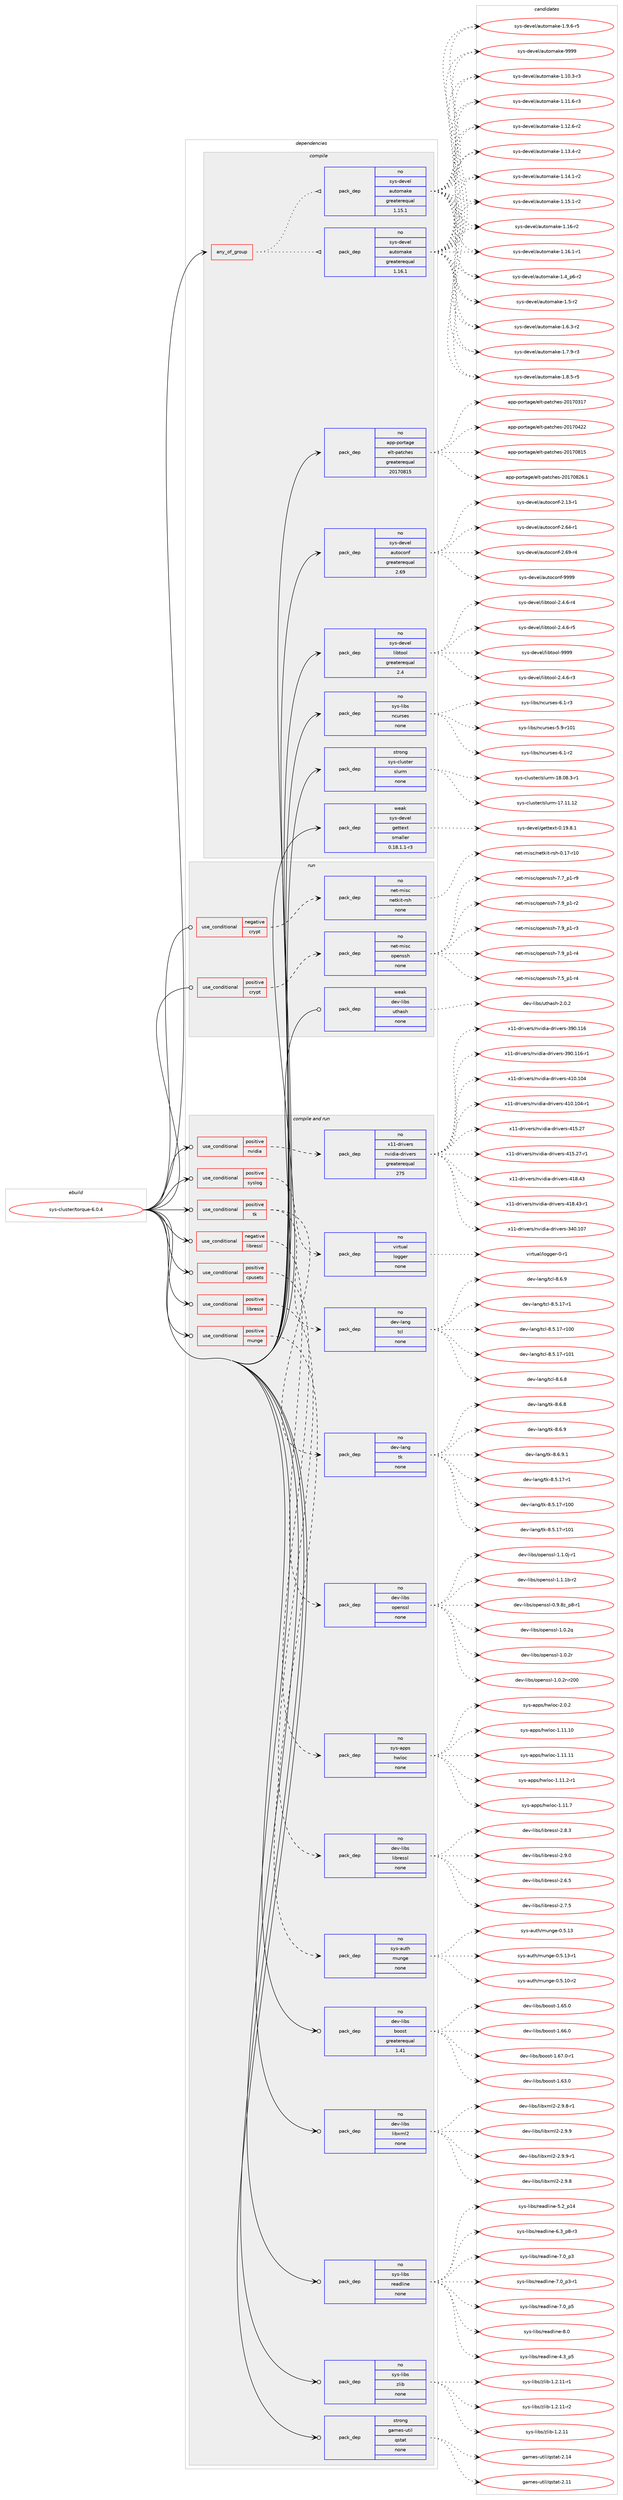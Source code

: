 digraph prolog {

# *************
# Graph options
# *************

newrank=true;
concentrate=true;
compound=true;
graph [rankdir=LR,fontname=Helvetica,fontsize=10,ranksep=1.5];#, ranksep=2.5, nodesep=0.2];
edge  [arrowhead=vee];
node  [fontname=Helvetica,fontsize=10];

# **********
# The ebuild
# **********

subgraph cluster_leftcol {
color=gray;
rank=same;
label=<<i>ebuild</i>>;
id [label="sys-cluster/torque-6.0.4", color=red, width=4, href="../sys-cluster/torque-6.0.4.svg"];
}

# ****************
# The dependencies
# ****************

subgraph cluster_midcol {
color=gray;
label=<<i>dependencies</i>>;
subgraph cluster_compile {
fillcolor="#eeeeee";
style=filled;
label=<<i>compile</i>>;
subgraph any27392 {
dependency1726141 [label=<<TABLE BORDER="0" CELLBORDER="1" CELLSPACING="0" CELLPADDING="4"><TR><TD CELLPADDING="10">any_of_group</TD></TR></TABLE>>, shape=none, color=red];subgraph pack1238607 {
dependency1726142 [label=<<TABLE BORDER="0" CELLBORDER="1" CELLSPACING="0" CELLPADDING="4" WIDTH="220"><TR><TD ROWSPAN="6" CELLPADDING="30">pack_dep</TD></TR><TR><TD WIDTH="110">no</TD></TR><TR><TD>sys-devel</TD></TR><TR><TD>automake</TD></TR><TR><TD>greaterequal</TD></TR><TR><TD>1.16.1</TD></TR></TABLE>>, shape=none, color=blue];
}
dependency1726141:e -> dependency1726142:w [weight=20,style="dotted",arrowhead="oinv"];
subgraph pack1238608 {
dependency1726143 [label=<<TABLE BORDER="0" CELLBORDER="1" CELLSPACING="0" CELLPADDING="4" WIDTH="220"><TR><TD ROWSPAN="6" CELLPADDING="30">pack_dep</TD></TR><TR><TD WIDTH="110">no</TD></TR><TR><TD>sys-devel</TD></TR><TR><TD>automake</TD></TR><TR><TD>greaterequal</TD></TR><TR><TD>1.15.1</TD></TR></TABLE>>, shape=none, color=blue];
}
dependency1726141:e -> dependency1726143:w [weight=20,style="dotted",arrowhead="oinv"];
}
id:e -> dependency1726141:w [weight=20,style="solid",arrowhead="vee"];
subgraph pack1238609 {
dependency1726144 [label=<<TABLE BORDER="0" CELLBORDER="1" CELLSPACING="0" CELLPADDING="4" WIDTH="220"><TR><TD ROWSPAN="6" CELLPADDING="30">pack_dep</TD></TR><TR><TD WIDTH="110">no</TD></TR><TR><TD>app-portage</TD></TR><TR><TD>elt-patches</TD></TR><TR><TD>greaterequal</TD></TR><TR><TD>20170815</TD></TR></TABLE>>, shape=none, color=blue];
}
id:e -> dependency1726144:w [weight=20,style="solid",arrowhead="vee"];
subgraph pack1238610 {
dependency1726145 [label=<<TABLE BORDER="0" CELLBORDER="1" CELLSPACING="0" CELLPADDING="4" WIDTH="220"><TR><TD ROWSPAN="6" CELLPADDING="30">pack_dep</TD></TR><TR><TD WIDTH="110">no</TD></TR><TR><TD>sys-devel</TD></TR><TR><TD>autoconf</TD></TR><TR><TD>greaterequal</TD></TR><TR><TD>2.69</TD></TR></TABLE>>, shape=none, color=blue];
}
id:e -> dependency1726145:w [weight=20,style="solid",arrowhead="vee"];
subgraph pack1238611 {
dependency1726146 [label=<<TABLE BORDER="0" CELLBORDER="1" CELLSPACING="0" CELLPADDING="4" WIDTH="220"><TR><TD ROWSPAN="6" CELLPADDING="30">pack_dep</TD></TR><TR><TD WIDTH="110">no</TD></TR><TR><TD>sys-devel</TD></TR><TR><TD>libtool</TD></TR><TR><TD>greaterequal</TD></TR><TR><TD>2.4</TD></TR></TABLE>>, shape=none, color=blue];
}
id:e -> dependency1726146:w [weight=20,style="solid",arrowhead="vee"];
subgraph pack1238612 {
dependency1726147 [label=<<TABLE BORDER="0" CELLBORDER="1" CELLSPACING="0" CELLPADDING="4" WIDTH="220"><TR><TD ROWSPAN="6" CELLPADDING="30">pack_dep</TD></TR><TR><TD WIDTH="110">no</TD></TR><TR><TD>sys-libs</TD></TR><TR><TD>ncurses</TD></TR><TR><TD>none</TD></TR><TR><TD></TD></TR></TABLE>>, shape=none, color=blue];
}
id:e -> dependency1726147:w [weight=20,style="solid",arrowhead="vee"];
subgraph pack1238613 {
dependency1726148 [label=<<TABLE BORDER="0" CELLBORDER="1" CELLSPACING="0" CELLPADDING="4" WIDTH="220"><TR><TD ROWSPAN="6" CELLPADDING="30">pack_dep</TD></TR><TR><TD WIDTH="110">strong</TD></TR><TR><TD>sys-cluster</TD></TR><TR><TD>slurm</TD></TR><TR><TD>none</TD></TR><TR><TD></TD></TR></TABLE>>, shape=none, color=blue];
}
id:e -> dependency1726148:w [weight=20,style="solid",arrowhead="vee"];
subgraph pack1238614 {
dependency1726149 [label=<<TABLE BORDER="0" CELLBORDER="1" CELLSPACING="0" CELLPADDING="4" WIDTH="220"><TR><TD ROWSPAN="6" CELLPADDING="30">pack_dep</TD></TR><TR><TD WIDTH="110">weak</TD></TR><TR><TD>sys-devel</TD></TR><TR><TD>gettext</TD></TR><TR><TD>smaller</TD></TR><TR><TD>0.18.1.1-r3</TD></TR></TABLE>>, shape=none, color=blue];
}
id:e -> dependency1726149:w [weight=20,style="solid",arrowhead="vee"];
}
subgraph cluster_compileandrun {
fillcolor="#eeeeee";
style=filled;
label=<<i>compile and run</i>>;
subgraph cond459254 {
dependency1726150 [label=<<TABLE BORDER="0" CELLBORDER="1" CELLSPACING="0" CELLPADDING="4"><TR><TD ROWSPAN="3" CELLPADDING="10">use_conditional</TD></TR><TR><TD>negative</TD></TR><TR><TD>libressl</TD></TR></TABLE>>, shape=none, color=red];
subgraph pack1238615 {
dependency1726151 [label=<<TABLE BORDER="0" CELLBORDER="1" CELLSPACING="0" CELLPADDING="4" WIDTH="220"><TR><TD ROWSPAN="6" CELLPADDING="30">pack_dep</TD></TR><TR><TD WIDTH="110">no</TD></TR><TR><TD>dev-libs</TD></TR><TR><TD>openssl</TD></TR><TR><TD>none</TD></TR><TR><TD></TD></TR></TABLE>>, shape=none, color=blue];
}
dependency1726150:e -> dependency1726151:w [weight=20,style="dashed",arrowhead="vee"];
}
id:e -> dependency1726150:w [weight=20,style="solid",arrowhead="odotvee"];
subgraph cond459255 {
dependency1726152 [label=<<TABLE BORDER="0" CELLBORDER="1" CELLSPACING="0" CELLPADDING="4"><TR><TD ROWSPAN="3" CELLPADDING="10">use_conditional</TD></TR><TR><TD>positive</TD></TR><TR><TD>cpusets</TD></TR></TABLE>>, shape=none, color=red];
subgraph pack1238616 {
dependency1726153 [label=<<TABLE BORDER="0" CELLBORDER="1" CELLSPACING="0" CELLPADDING="4" WIDTH="220"><TR><TD ROWSPAN="6" CELLPADDING="30">pack_dep</TD></TR><TR><TD WIDTH="110">no</TD></TR><TR><TD>sys-apps</TD></TR><TR><TD>hwloc</TD></TR><TR><TD>none</TD></TR><TR><TD></TD></TR></TABLE>>, shape=none, color=blue];
}
dependency1726152:e -> dependency1726153:w [weight=20,style="dashed",arrowhead="vee"];
}
id:e -> dependency1726152:w [weight=20,style="solid",arrowhead="odotvee"];
subgraph cond459256 {
dependency1726154 [label=<<TABLE BORDER="0" CELLBORDER="1" CELLSPACING="0" CELLPADDING="4"><TR><TD ROWSPAN="3" CELLPADDING="10">use_conditional</TD></TR><TR><TD>positive</TD></TR><TR><TD>libressl</TD></TR></TABLE>>, shape=none, color=red];
subgraph pack1238617 {
dependency1726155 [label=<<TABLE BORDER="0" CELLBORDER="1" CELLSPACING="0" CELLPADDING="4" WIDTH="220"><TR><TD ROWSPAN="6" CELLPADDING="30">pack_dep</TD></TR><TR><TD WIDTH="110">no</TD></TR><TR><TD>dev-libs</TD></TR><TR><TD>libressl</TD></TR><TR><TD>none</TD></TR><TR><TD></TD></TR></TABLE>>, shape=none, color=blue];
}
dependency1726154:e -> dependency1726155:w [weight=20,style="dashed",arrowhead="vee"];
}
id:e -> dependency1726154:w [weight=20,style="solid",arrowhead="odotvee"];
subgraph cond459257 {
dependency1726156 [label=<<TABLE BORDER="0" CELLBORDER="1" CELLSPACING="0" CELLPADDING="4"><TR><TD ROWSPAN="3" CELLPADDING="10">use_conditional</TD></TR><TR><TD>positive</TD></TR><TR><TD>munge</TD></TR></TABLE>>, shape=none, color=red];
subgraph pack1238618 {
dependency1726157 [label=<<TABLE BORDER="0" CELLBORDER="1" CELLSPACING="0" CELLPADDING="4" WIDTH="220"><TR><TD ROWSPAN="6" CELLPADDING="30">pack_dep</TD></TR><TR><TD WIDTH="110">no</TD></TR><TR><TD>sys-auth</TD></TR><TR><TD>munge</TD></TR><TR><TD>none</TD></TR><TR><TD></TD></TR></TABLE>>, shape=none, color=blue];
}
dependency1726156:e -> dependency1726157:w [weight=20,style="dashed",arrowhead="vee"];
}
id:e -> dependency1726156:w [weight=20,style="solid",arrowhead="odotvee"];
subgraph cond459258 {
dependency1726158 [label=<<TABLE BORDER="0" CELLBORDER="1" CELLSPACING="0" CELLPADDING="4"><TR><TD ROWSPAN="3" CELLPADDING="10">use_conditional</TD></TR><TR><TD>positive</TD></TR><TR><TD>nvidia</TD></TR></TABLE>>, shape=none, color=red];
subgraph pack1238619 {
dependency1726159 [label=<<TABLE BORDER="0" CELLBORDER="1" CELLSPACING="0" CELLPADDING="4" WIDTH="220"><TR><TD ROWSPAN="6" CELLPADDING="30">pack_dep</TD></TR><TR><TD WIDTH="110">no</TD></TR><TR><TD>x11-drivers</TD></TR><TR><TD>nvidia-drivers</TD></TR><TR><TD>greaterequal</TD></TR><TR><TD>275</TD></TR></TABLE>>, shape=none, color=blue];
}
dependency1726158:e -> dependency1726159:w [weight=20,style="dashed",arrowhead="vee"];
}
id:e -> dependency1726158:w [weight=20,style="solid",arrowhead="odotvee"];
subgraph cond459259 {
dependency1726160 [label=<<TABLE BORDER="0" CELLBORDER="1" CELLSPACING="0" CELLPADDING="4"><TR><TD ROWSPAN="3" CELLPADDING="10">use_conditional</TD></TR><TR><TD>positive</TD></TR><TR><TD>syslog</TD></TR></TABLE>>, shape=none, color=red];
subgraph pack1238620 {
dependency1726161 [label=<<TABLE BORDER="0" CELLBORDER="1" CELLSPACING="0" CELLPADDING="4" WIDTH="220"><TR><TD ROWSPAN="6" CELLPADDING="30">pack_dep</TD></TR><TR><TD WIDTH="110">no</TD></TR><TR><TD>virtual</TD></TR><TR><TD>logger</TD></TR><TR><TD>none</TD></TR><TR><TD></TD></TR></TABLE>>, shape=none, color=blue];
}
dependency1726160:e -> dependency1726161:w [weight=20,style="dashed",arrowhead="vee"];
}
id:e -> dependency1726160:w [weight=20,style="solid",arrowhead="odotvee"];
subgraph cond459260 {
dependency1726162 [label=<<TABLE BORDER="0" CELLBORDER="1" CELLSPACING="0" CELLPADDING="4"><TR><TD ROWSPAN="3" CELLPADDING="10">use_conditional</TD></TR><TR><TD>positive</TD></TR><TR><TD>tk</TD></TR></TABLE>>, shape=none, color=red];
subgraph pack1238621 {
dependency1726163 [label=<<TABLE BORDER="0" CELLBORDER="1" CELLSPACING="0" CELLPADDING="4" WIDTH="220"><TR><TD ROWSPAN="6" CELLPADDING="30">pack_dep</TD></TR><TR><TD WIDTH="110">no</TD></TR><TR><TD>dev-lang</TD></TR><TR><TD>tk</TD></TR><TR><TD>none</TD></TR><TR><TD></TD></TR></TABLE>>, shape=none, color=blue];
}
dependency1726162:e -> dependency1726163:w [weight=20,style="dashed",arrowhead="vee"];
subgraph pack1238622 {
dependency1726164 [label=<<TABLE BORDER="0" CELLBORDER="1" CELLSPACING="0" CELLPADDING="4" WIDTH="220"><TR><TD ROWSPAN="6" CELLPADDING="30">pack_dep</TD></TR><TR><TD WIDTH="110">no</TD></TR><TR><TD>dev-lang</TD></TR><TR><TD>tcl</TD></TR><TR><TD>none</TD></TR><TR><TD></TD></TR></TABLE>>, shape=none, color=blue];
}
dependency1726162:e -> dependency1726164:w [weight=20,style="dashed",arrowhead="vee"];
}
id:e -> dependency1726162:w [weight=20,style="solid",arrowhead="odotvee"];
subgraph pack1238623 {
dependency1726165 [label=<<TABLE BORDER="0" CELLBORDER="1" CELLSPACING="0" CELLPADDING="4" WIDTH="220"><TR><TD ROWSPAN="6" CELLPADDING="30">pack_dep</TD></TR><TR><TD WIDTH="110">no</TD></TR><TR><TD>dev-libs</TD></TR><TR><TD>boost</TD></TR><TR><TD>greaterequal</TD></TR><TR><TD>1.41</TD></TR></TABLE>>, shape=none, color=blue];
}
id:e -> dependency1726165:w [weight=20,style="solid",arrowhead="odotvee"];
subgraph pack1238624 {
dependency1726166 [label=<<TABLE BORDER="0" CELLBORDER="1" CELLSPACING="0" CELLPADDING="4" WIDTH="220"><TR><TD ROWSPAN="6" CELLPADDING="30">pack_dep</TD></TR><TR><TD WIDTH="110">no</TD></TR><TR><TD>dev-libs</TD></TR><TR><TD>libxml2</TD></TR><TR><TD>none</TD></TR><TR><TD></TD></TR></TABLE>>, shape=none, color=blue];
}
id:e -> dependency1726166:w [weight=20,style="solid",arrowhead="odotvee"];
subgraph pack1238625 {
dependency1726167 [label=<<TABLE BORDER="0" CELLBORDER="1" CELLSPACING="0" CELLPADDING="4" WIDTH="220"><TR><TD ROWSPAN="6" CELLPADDING="30">pack_dep</TD></TR><TR><TD WIDTH="110">no</TD></TR><TR><TD>sys-libs</TD></TR><TR><TD>readline</TD></TR><TR><TD>none</TD></TR><TR><TD></TD></TR></TABLE>>, shape=none, color=blue];
}
id:e -> dependency1726167:w [weight=20,style="solid",arrowhead="odotvee"];
subgraph pack1238626 {
dependency1726168 [label=<<TABLE BORDER="0" CELLBORDER="1" CELLSPACING="0" CELLPADDING="4" WIDTH="220"><TR><TD ROWSPAN="6" CELLPADDING="30">pack_dep</TD></TR><TR><TD WIDTH="110">no</TD></TR><TR><TD>sys-libs</TD></TR><TR><TD>zlib</TD></TR><TR><TD>none</TD></TR><TR><TD></TD></TR></TABLE>>, shape=none, color=blue];
}
id:e -> dependency1726168:w [weight=20,style="solid",arrowhead="odotvee"];
subgraph pack1238627 {
dependency1726169 [label=<<TABLE BORDER="0" CELLBORDER="1" CELLSPACING="0" CELLPADDING="4" WIDTH="220"><TR><TD ROWSPAN="6" CELLPADDING="30">pack_dep</TD></TR><TR><TD WIDTH="110">strong</TD></TR><TR><TD>games-util</TD></TR><TR><TD>qstat</TD></TR><TR><TD>none</TD></TR><TR><TD></TD></TR></TABLE>>, shape=none, color=blue];
}
id:e -> dependency1726169:w [weight=20,style="solid",arrowhead="odotvee"];
}
subgraph cluster_run {
fillcolor="#eeeeee";
style=filled;
label=<<i>run</i>>;
subgraph cond459261 {
dependency1726170 [label=<<TABLE BORDER="0" CELLBORDER="1" CELLSPACING="0" CELLPADDING="4"><TR><TD ROWSPAN="3" CELLPADDING="10">use_conditional</TD></TR><TR><TD>negative</TD></TR><TR><TD>crypt</TD></TR></TABLE>>, shape=none, color=red];
subgraph pack1238628 {
dependency1726171 [label=<<TABLE BORDER="0" CELLBORDER="1" CELLSPACING="0" CELLPADDING="4" WIDTH="220"><TR><TD ROWSPAN="6" CELLPADDING="30">pack_dep</TD></TR><TR><TD WIDTH="110">no</TD></TR><TR><TD>net-misc</TD></TR><TR><TD>netkit-rsh</TD></TR><TR><TD>none</TD></TR><TR><TD></TD></TR></TABLE>>, shape=none, color=blue];
}
dependency1726170:e -> dependency1726171:w [weight=20,style="dashed",arrowhead="vee"];
}
id:e -> dependency1726170:w [weight=20,style="solid",arrowhead="odot"];
subgraph cond459262 {
dependency1726172 [label=<<TABLE BORDER="0" CELLBORDER="1" CELLSPACING="0" CELLPADDING="4"><TR><TD ROWSPAN="3" CELLPADDING="10">use_conditional</TD></TR><TR><TD>positive</TD></TR><TR><TD>crypt</TD></TR></TABLE>>, shape=none, color=red];
subgraph pack1238629 {
dependency1726173 [label=<<TABLE BORDER="0" CELLBORDER="1" CELLSPACING="0" CELLPADDING="4" WIDTH="220"><TR><TD ROWSPAN="6" CELLPADDING="30">pack_dep</TD></TR><TR><TD WIDTH="110">no</TD></TR><TR><TD>net-misc</TD></TR><TR><TD>openssh</TD></TR><TR><TD>none</TD></TR><TR><TD></TD></TR></TABLE>>, shape=none, color=blue];
}
dependency1726172:e -> dependency1726173:w [weight=20,style="dashed",arrowhead="vee"];
}
id:e -> dependency1726172:w [weight=20,style="solid",arrowhead="odot"];
subgraph pack1238630 {
dependency1726174 [label=<<TABLE BORDER="0" CELLBORDER="1" CELLSPACING="0" CELLPADDING="4" WIDTH="220"><TR><TD ROWSPAN="6" CELLPADDING="30">pack_dep</TD></TR><TR><TD WIDTH="110">weak</TD></TR><TR><TD>dev-libs</TD></TR><TR><TD>uthash</TD></TR><TR><TD>none</TD></TR><TR><TD></TD></TR></TABLE>>, shape=none, color=blue];
}
id:e -> dependency1726174:w [weight=20,style="solid",arrowhead="odot"];
}
}

# **************
# The candidates
# **************

subgraph cluster_choices {
rank=same;
color=gray;
label=<<i>candidates</i>>;

subgraph choice1238607 {
color=black;
nodesep=1;
choice11512111545100101118101108479711711611110997107101454946494846514511451 [label="sys-devel/automake-1.10.3-r3", color=red, width=4,href="../sys-devel/automake-1.10.3-r3.svg"];
choice11512111545100101118101108479711711611110997107101454946494946544511451 [label="sys-devel/automake-1.11.6-r3", color=red, width=4,href="../sys-devel/automake-1.11.6-r3.svg"];
choice11512111545100101118101108479711711611110997107101454946495046544511450 [label="sys-devel/automake-1.12.6-r2", color=red, width=4,href="../sys-devel/automake-1.12.6-r2.svg"];
choice11512111545100101118101108479711711611110997107101454946495146524511450 [label="sys-devel/automake-1.13.4-r2", color=red, width=4,href="../sys-devel/automake-1.13.4-r2.svg"];
choice11512111545100101118101108479711711611110997107101454946495246494511450 [label="sys-devel/automake-1.14.1-r2", color=red, width=4,href="../sys-devel/automake-1.14.1-r2.svg"];
choice11512111545100101118101108479711711611110997107101454946495346494511450 [label="sys-devel/automake-1.15.1-r2", color=red, width=4,href="../sys-devel/automake-1.15.1-r2.svg"];
choice1151211154510010111810110847971171161111099710710145494649544511450 [label="sys-devel/automake-1.16-r2", color=red, width=4,href="../sys-devel/automake-1.16-r2.svg"];
choice11512111545100101118101108479711711611110997107101454946495446494511449 [label="sys-devel/automake-1.16.1-r1", color=red, width=4,href="../sys-devel/automake-1.16.1-r1.svg"];
choice115121115451001011181011084797117116111109971071014549465295112544511450 [label="sys-devel/automake-1.4_p6-r2", color=red, width=4,href="../sys-devel/automake-1.4_p6-r2.svg"];
choice11512111545100101118101108479711711611110997107101454946534511450 [label="sys-devel/automake-1.5-r2", color=red, width=4,href="../sys-devel/automake-1.5-r2.svg"];
choice115121115451001011181011084797117116111109971071014549465446514511450 [label="sys-devel/automake-1.6.3-r2", color=red, width=4,href="../sys-devel/automake-1.6.3-r2.svg"];
choice115121115451001011181011084797117116111109971071014549465546574511451 [label="sys-devel/automake-1.7.9-r3", color=red, width=4,href="../sys-devel/automake-1.7.9-r3.svg"];
choice115121115451001011181011084797117116111109971071014549465646534511453 [label="sys-devel/automake-1.8.5-r5", color=red, width=4,href="../sys-devel/automake-1.8.5-r5.svg"];
choice115121115451001011181011084797117116111109971071014549465746544511453 [label="sys-devel/automake-1.9.6-r5", color=red, width=4,href="../sys-devel/automake-1.9.6-r5.svg"];
choice115121115451001011181011084797117116111109971071014557575757 [label="sys-devel/automake-9999", color=red, width=4,href="../sys-devel/automake-9999.svg"];
dependency1726142:e -> choice11512111545100101118101108479711711611110997107101454946494846514511451:w [style=dotted,weight="100"];
dependency1726142:e -> choice11512111545100101118101108479711711611110997107101454946494946544511451:w [style=dotted,weight="100"];
dependency1726142:e -> choice11512111545100101118101108479711711611110997107101454946495046544511450:w [style=dotted,weight="100"];
dependency1726142:e -> choice11512111545100101118101108479711711611110997107101454946495146524511450:w [style=dotted,weight="100"];
dependency1726142:e -> choice11512111545100101118101108479711711611110997107101454946495246494511450:w [style=dotted,weight="100"];
dependency1726142:e -> choice11512111545100101118101108479711711611110997107101454946495346494511450:w [style=dotted,weight="100"];
dependency1726142:e -> choice1151211154510010111810110847971171161111099710710145494649544511450:w [style=dotted,weight="100"];
dependency1726142:e -> choice11512111545100101118101108479711711611110997107101454946495446494511449:w [style=dotted,weight="100"];
dependency1726142:e -> choice115121115451001011181011084797117116111109971071014549465295112544511450:w [style=dotted,weight="100"];
dependency1726142:e -> choice11512111545100101118101108479711711611110997107101454946534511450:w [style=dotted,weight="100"];
dependency1726142:e -> choice115121115451001011181011084797117116111109971071014549465446514511450:w [style=dotted,weight="100"];
dependency1726142:e -> choice115121115451001011181011084797117116111109971071014549465546574511451:w [style=dotted,weight="100"];
dependency1726142:e -> choice115121115451001011181011084797117116111109971071014549465646534511453:w [style=dotted,weight="100"];
dependency1726142:e -> choice115121115451001011181011084797117116111109971071014549465746544511453:w [style=dotted,weight="100"];
dependency1726142:e -> choice115121115451001011181011084797117116111109971071014557575757:w [style=dotted,weight="100"];
}
subgraph choice1238608 {
color=black;
nodesep=1;
choice11512111545100101118101108479711711611110997107101454946494846514511451 [label="sys-devel/automake-1.10.3-r3", color=red, width=4,href="../sys-devel/automake-1.10.3-r3.svg"];
choice11512111545100101118101108479711711611110997107101454946494946544511451 [label="sys-devel/automake-1.11.6-r3", color=red, width=4,href="../sys-devel/automake-1.11.6-r3.svg"];
choice11512111545100101118101108479711711611110997107101454946495046544511450 [label="sys-devel/automake-1.12.6-r2", color=red, width=4,href="../sys-devel/automake-1.12.6-r2.svg"];
choice11512111545100101118101108479711711611110997107101454946495146524511450 [label="sys-devel/automake-1.13.4-r2", color=red, width=4,href="../sys-devel/automake-1.13.4-r2.svg"];
choice11512111545100101118101108479711711611110997107101454946495246494511450 [label="sys-devel/automake-1.14.1-r2", color=red, width=4,href="../sys-devel/automake-1.14.1-r2.svg"];
choice11512111545100101118101108479711711611110997107101454946495346494511450 [label="sys-devel/automake-1.15.1-r2", color=red, width=4,href="../sys-devel/automake-1.15.1-r2.svg"];
choice1151211154510010111810110847971171161111099710710145494649544511450 [label="sys-devel/automake-1.16-r2", color=red, width=4,href="../sys-devel/automake-1.16-r2.svg"];
choice11512111545100101118101108479711711611110997107101454946495446494511449 [label="sys-devel/automake-1.16.1-r1", color=red, width=4,href="../sys-devel/automake-1.16.1-r1.svg"];
choice115121115451001011181011084797117116111109971071014549465295112544511450 [label="sys-devel/automake-1.4_p6-r2", color=red, width=4,href="../sys-devel/automake-1.4_p6-r2.svg"];
choice11512111545100101118101108479711711611110997107101454946534511450 [label="sys-devel/automake-1.5-r2", color=red, width=4,href="../sys-devel/automake-1.5-r2.svg"];
choice115121115451001011181011084797117116111109971071014549465446514511450 [label="sys-devel/automake-1.6.3-r2", color=red, width=4,href="../sys-devel/automake-1.6.3-r2.svg"];
choice115121115451001011181011084797117116111109971071014549465546574511451 [label="sys-devel/automake-1.7.9-r3", color=red, width=4,href="../sys-devel/automake-1.7.9-r3.svg"];
choice115121115451001011181011084797117116111109971071014549465646534511453 [label="sys-devel/automake-1.8.5-r5", color=red, width=4,href="../sys-devel/automake-1.8.5-r5.svg"];
choice115121115451001011181011084797117116111109971071014549465746544511453 [label="sys-devel/automake-1.9.6-r5", color=red, width=4,href="../sys-devel/automake-1.9.6-r5.svg"];
choice115121115451001011181011084797117116111109971071014557575757 [label="sys-devel/automake-9999", color=red, width=4,href="../sys-devel/automake-9999.svg"];
dependency1726143:e -> choice11512111545100101118101108479711711611110997107101454946494846514511451:w [style=dotted,weight="100"];
dependency1726143:e -> choice11512111545100101118101108479711711611110997107101454946494946544511451:w [style=dotted,weight="100"];
dependency1726143:e -> choice11512111545100101118101108479711711611110997107101454946495046544511450:w [style=dotted,weight="100"];
dependency1726143:e -> choice11512111545100101118101108479711711611110997107101454946495146524511450:w [style=dotted,weight="100"];
dependency1726143:e -> choice11512111545100101118101108479711711611110997107101454946495246494511450:w [style=dotted,weight="100"];
dependency1726143:e -> choice11512111545100101118101108479711711611110997107101454946495346494511450:w [style=dotted,weight="100"];
dependency1726143:e -> choice1151211154510010111810110847971171161111099710710145494649544511450:w [style=dotted,weight="100"];
dependency1726143:e -> choice11512111545100101118101108479711711611110997107101454946495446494511449:w [style=dotted,weight="100"];
dependency1726143:e -> choice115121115451001011181011084797117116111109971071014549465295112544511450:w [style=dotted,weight="100"];
dependency1726143:e -> choice11512111545100101118101108479711711611110997107101454946534511450:w [style=dotted,weight="100"];
dependency1726143:e -> choice115121115451001011181011084797117116111109971071014549465446514511450:w [style=dotted,weight="100"];
dependency1726143:e -> choice115121115451001011181011084797117116111109971071014549465546574511451:w [style=dotted,weight="100"];
dependency1726143:e -> choice115121115451001011181011084797117116111109971071014549465646534511453:w [style=dotted,weight="100"];
dependency1726143:e -> choice115121115451001011181011084797117116111109971071014549465746544511453:w [style=dotted,weight="100"];
dependency1726143:e -> choice115121115451001011181011084797117116111109971071014557575757:w [style=dotted,weight="100"];
}
subgraph choice1238609 {
color=black;
nodesep=1;
choice97112112451121111141169710310147101108116451129711699104101115455048495548514955 [label="app-portage/elt-patches-20170317", color=red, width=4,href="../app-portage/elt-patches-20170317.svg"];
choice97112112451121111141169710310147101108116451129711699104101115455048495548525050 [label="app-portage/elt-patches-20170422", color=red, width=4,href="../app-portage/elt-patches-20170422.svg"];
choice97112112451121111141169710310147101108116451129711699104101115455048495548564953 [label="app-portage/elt-patches-20170815", color=red, width=4,href="../app-portage/elt-patches-20170815.svg"];
choice971121124511211111411697103101471011081164511297116991041011154550484955485650544649 [label="app-portage/elt-patches-20170826.1", color=red, width=4,href="../app-portage/elt-patches-20170826.1.svg"];
dependency1726144:e -> choice97112112451121111141169710310147101108116451129711699104101115455048495548514955:w [style=dotted,weight="100"];
dependency1726144:e -> choice97112112451121111141169710310147101108116451129711699104101115455048495548525050:w [style=dotted,weight="100"];
dependency1726144:e -> choice97112112451121111141169710310147101108116451129711699104101115455048495548564953:w [style=dotted,weight="100"];
dependency1726144:e -> choice971121124511211111411697103101471011081164511297116991041011154550484955485650544649:w [style=dotted,weight="100"];
}
subgraph choice1238610 {
color=black;
nodesep=1;
choice1151211154510010111810110847971171161119911111010245504649514511449 [label="sys-devel/autoconf-2.13-r1", color=red, width=4,href="../sys-devel/autoconf-2.13-r1.svg"];
choice1151211154510010111810110847971171161119911111010245504654524511449 [label="sys-devel/autoconf-2.64-r1", color=red, width=4,href="../sys-devel/autoconf-2.64-r1.svg"];
choice1151211154510010111810110847971171161119911111010245504654574511452 [label="sys-devel/autoconf-2.69-r4", color=red, width=4,href="../sys-devel/autoconf-2.69-r4.svg"];
choice115121115451001011181011084797117116111991111101024557575757 [label="sys-devel/autoconf-9999", color=red, width=4,href="../sys-devel/autoconf-9999.svg"];
dependency1726145:e -> choice1151211154510010111810110847971171161119911111010245504649514511449:w [style=dotted,weight="100"];
dependency1726145:e -> choice1151211154510010111810110847971171161119911111010245504654524511449:w [style=dotted,weight="100"];
dependency1726145:e -> choice1151211154510010111810110847971171161119911111010245504654574511452:w [style=dotted,weight="100"];
dependency1726145:e -> choice115121115451001011181011084797117116111991111101024557575757:w [style=dotted,weight="100"];
}
subgraph choice1238611 {
color=black;
nodesep=1;
choice1151211154510010111810110847108105981161111111084550465246544511451 [label="sys-devel/libtool-2.4.6-r3", color=red, width=4,href="../sys-devel/libtool-2.4.6-r3.svg"];
choice1151211154510010111810110847108105981161111111084550465246544511452 [label="sys-devel/libtool-2.4.6-r4", color=red, width=4,href="../sys-devel/libtool-2.4.6-r4.svg"];
choice1151211154510010111810110847108105981161111111084550465246544511453 [label="sys-devel/libtool-2.4.6-r5", color=red, width=4,href="../sys-devel/libtool-2.4.6-r5.svg"];
choice1151211154510010111810110847108105981161111111084557575757 [label="sys-devel/libtool-9999", color=red, width=4,href="../sys-devel/libtool-9999.svg"];
dependency1726146:e -> choice1151211154510010111810110847108105981161111111084550465246544511451:w [style=dotted,weight="100"];
dependency1726146:e -> choice1151211154510010111810110847108105981161111111084550465246544511452:w [style=dotted,weight="100"];
dependency1726146:e -> choice1151211154510010111810110847108105981161111111084550465246544511453:w [style=dotted,weight="100"];
dependency1726146:e -> choice1151211154510010111810110847108105981161111111084557575757:w [style=dotted,weight="100"];
}
subgraph choice1238612 {
color=black;
nodesep=1;
choice115121115451081059811547110991171141151011154553465745114494849 [label="sys-libs/ncurses-5.9-r101", color=red, width=4,href="../sys-libs/ncurses-5.9-r101.svg"];
choice11512111545108105981154711099117114115101115455446494511450 [label="sys-libs/ncurses-6.1-r2", color=red, width=4,href="../sys-libs/ncurses-6.1-r2.svg"];
choice11512111545108105981154711099117114115101115455446494511451 [label="sys-libs/ncurses-6.1-r3", color=red, width=4,href="../sys-libs/ncurses-6.1-r3.svg"];
dependency1726147:e -> choice115121115451081059811547110991171141151011154553465745114494849:w [style=dotted,weight="100"];
dependency1726147:e -> choice11512111545108105981154711099117114115101115455446494511450:w [style=dotted,weight="100"];
dependency1726147:e -> choice11512111545108105981154711099117114115101115455446494511451:w [style=dotted,weight="100"];
}
subgraph choice1238613 {
color=black;
nodesep=1;
choice115121115459910811711511610111447115108117114109454955464949464950 [label="sys-cluster/slurm-17.11.12", color=red, width=4,href="../sys-cluster/slurm-17.11.12.svg"];
choice11512111545991081171151161011144711510811711410945495646485646514511449 [label="sys-cluster/slurm-18.08.3-r1", color=red, width=4,href="../sys-cluster/slurm-18.08.3-r1.svg"];
dependency1726148:e -> choice115121115459910811711511610111447115108117114109454955464949464950:w [style=dotted,weight="100"];
dependency1726148:e -> choice11512111545991081171151161011144711510811711410945495646485646514511449:w [style=dotted,weight="100"];
}
subgraph choice1238614 {
color=black;
nodesep=1;
choice1151211154510010111810110847103101116116101120116454846495746564649 [label="sys-devel/gettext-0.19.8.1", color=red, width=4,href="../sys-devel/gettext-0.19.8.1.svg"];
dependency1726149:e -> choice1151211154510010111810110847103101116116101120116454846495746564649:w [style=dotted,weight="100"];
}
subgraph choice1238615 {
color=black;
nodesep=1;
choice10010111845108105981154711111210111011511510845484657465612295112564511449 [label="dev-libs/openssl-0.9.8z_p8-r1", color=red, width=4,href="../dev-libs/openssl-0.9.8z_p8-r1.svg"];
choice100101118451081059811547111112101110115115108454946484650113 [label="dev-libs/openssl-1.0.2q", color=red, width=4,href="../dev-libs/openssl-1.0.2q.svg"];
choice100101118451081059811547111112101110115115108454946484650114 [label="dev-libs/openssl-1.0.2r", color=red, width=4,href="../dev-libs/openssl-1.0.2r.svg"];
choice10010111845108105981154711111210111011511510845494648465011445114504848 [label="dev-libs/openssl-1.0.2r-r200", color=red, width=4,href="../dev-libs/openssl-1.0.2r-r200.svg"];
choice1001011184510810598115471111121011101151151084549464946481064511449 [label="dev-libs/openssl-1.1.0j-r1", color=red, width=4,href="../dev-libs/openssl-1.1.0j-r1.svg"];
choice100101118451081059811547111112101110115115108454946494649984511450 [label="dev-libs/openssl-1.1.1b-r2", color=red, width=4,href="../dev-libs/openssl-1.1.1b-r2.svg"];
dependency1726151:e -> choice10010111845108105981154711111210111011511510845484657465612295112564511449:w [style=dotted,weight="100"];
dependency1726151:e -> choice100101118451081059811547111112101110115115108454946484650113:w [style=dotted,weight="100"];
dependency1726151:e -> choice100101118451081059811547111112101110115115108454946484650114:w [style=dotted,weight="100"];
dependency1726151:e -> choice10010111845108105981154711111210111011511510845494648465011445114504848:w [style=dotted,weight="100"];
dependency1726151:e -> choice1001011184510810598115471111121011101151151084549464946481064511449:w [style=dotted,weight="100"];
dependency1726151:e -> choice100101118451081059811547111112101110115115108454946494649984511450:w [style=dotted,weight="100"];
}
subgraph choice1238616 {
color=black;
nodesep=1;
choice115121115459711211211547104119108111994549464949464948 [label="sys-apps/hwloc-1.11.10", color=red, width=4,href="../sys-apps/hwloc-1.11.10.svg"];
choice115121115459711211211547104119108111994549464949464949 [label="sys-apps/hwloc-1.11.11", color=red, width=4,href="../sys-apps/hwloc-1.11.11.svg"];
choice11512111545971121121154710411910811199454946494946504511449 [label="sys-apps/hwloc-1.11.2-r1", color=red, width=4,href="../sys-apps/hwloc-1.11.2-r1.svg"];
choice1151211154597112112115471041191081119945494649494655 [label="sys-apps/hwloc-1.11.7", color=red, width=4,href="../sys-apps/hwloc-1.11.7.svg"];
choice11512111545971121121154710411910811199455046484650 [label="sys-apps/hwloc-2.0.2", color=red, width=4,href="../sys-apps/hwloc-2.0.2.svg"];
dependency1726153:e -> choice115121115459711211211547104119108111994549464949464948:w [style=dotted,weight="100"];
dependency1726153:e -> choice115121115459711211211547104119108111994549464949464949:w [style=dotted,weight="100"];
dependency1726153:e -> choice11512111545971121121154710411910811199454946494946504511449:w [style=dotted,weight="100"];
dependency1726153:e -> choice1151211154597112112115471041191081119945494649494655:w [style=dotted,weight="100"];
dependency1726153:e -> choice11512111545971121121154710411910811199455046484650:w [style=dotted,weight="100"];
}
subgraph choice1238617 {
color=black;
nodesep=1;
choice10010111845108105981154710810598114101115115108455046544653 [label="dev-libs/libressl-2.6.5", color=red, width=4,href="../dev-libs/libressl-2.6.5.svg"];
choice10010111845108105981154710810598114101115115108455046554653 [label="dev-libs/libressl-2.7.5", color=red, width=4,href="../dev-libs/libressl-2.7.5.svg"];
choice10010111845108105981154710810598114101115115108455046564651 [label="dev-libs/libressl-2.8.3", color=red, width=4,href="../dev-libs/libressl-2.8.3.svg"];
choice10010111845108105981154710810598114101115115108455046574648 [label="dev-libs/libressl-2.9.0", color=red, width=4,href="../dev-libs/libressl-2.9.0.svg"];
dependency1726155:e -> choice10010111845108105981154710810598114101115115108455046544653:w [style=dotted,weight="100"];
dependency1726155:e -> choice10010111845108105981154710810598114101115115108455046554653:w [style=dotted,weight="100"];
dependency1726155:e -> choice10010111845108105981154710810598114101115115108455046564651:w [style=dotted,weight="100"];
dependency1726155:e -> choice10010111845108105981154710810598114101115115108455046574648:w [style=dotted,weight="100"];
}
subgraph choice1238618 {
color=black;
nodesep=1;
choice115121115459711711610447109117110103101454846534649484511450 [label="sys-auth/munge-0.5.10-r2", color=red, width=4,href="../sys-auth/munge-0.5.10-r2.svg"];
choice11512111545971171161044710911711010310145484653464951 [label="sys-auth/munge-0.5.13", color=red, width=4,href="../sys-auth/munge-0.5.13.svg"];
choice115121115459711711610447109117110103101454846534649514511449 [label="sys-auth/munge-0.5.13-r1", color=red, width=4,href="../sys-auth/munge-0.5.13-r1.svg"];
dependency1726157:e -> choice115121115459711711610447109117110103101454846534649484511450:w [style=dotted,weight="100"];
dependency1726157:e -> choice11512111545971171161044710911711010310145484653464951:w [style=dotted,weight="100"];
dependency1726157:e -> choice115121115459711711610447109117110103101454846534649514511449:w [style=dotted,weight="100"];
}
subgraph choice1238619 {
color=black;
nodesep=1;
choice1204949451001141051181011141154711011810510010597451001141051181011141154551524846494855 [label="x11-drivers/nvidia-drivers-340.107", color=red, width=4,href="../x11-drivers/nvidia-drivers-340.107.svg"];
choice1204949451001141051181011141154711011810510010597451001141051181011141154551574846494954 [label="x11-drivers/nvidia-drivers-390.116", color=red, width=4,href="../x11-drivers/nvidia-drivers-390.116.svg"];
choice12049494510011410511810111411547110118105100105974510011410511810111411545515748464949544511449 [label="x11-drivers/nvidia-drivers-390.116-r1", color=red, width=4,href="../x11-drivers/nvidia-drivers-390.116-r1.svg"];
choice1204949451001141051181011141154711011810510010597451001141051181011141154552494846494852 [label="x11-drivers/nvidia-drivers-410.104", color=red, width=4,href="../x11-drivers/nvidia-drivers-410.104.svg"];
choice12049494510011410511810111411547110118105100105974510011410511810111411545524948464948524511449 [label="x11-drivers/nvidia-drivers-410.104-r1", color=red, width=4,href="../x11-drivers/nvidia-drivers-410.104-r1.svg"];
choice12049494510011410511810111411547110118105100105974510011410511810111411545524953465055 [label="x11-drivers/nvidia-drivers-415.27", color=red, width=4,href="../x11-drivers/nvidia-drivers-415.27.svg"];
choice120494945100114105118101114115471101181051001059745100114105118101114115455249534650554511449 [label="x11-drivers/nvidia-drivers-415.27-r1", color=red, width=4,href="../x11-drivers/nvidia-drivers-415.27-r1.svg"];
choice12049494510011410511810111411547110118105100105974510011410511810111411545524956465251 [label="x11-drivers/nvidia-drivers-418.43", color=red, width=4,href="../x11-drivers/nvidia-drivers-418.43.svg"];
choice120494945100114105118101114115471101181051001059745100114105118101114115455249564652514511449 [label="x11-drivers/nvidia-drivers-418.43-r1", color=red, width=4,href="../x11-drivers/nvidia-drivers-418.43-r1.svg"];
dependency1726159:e -> choice1204949451001141051181011141154711011810510010597451001141051181011141154551524846494855:w [style=dotted,weight="100"];
dependency1726159:e -> choice1204949451001141051181011141154711011810510010597451001141051181011141154551574846494954:w [style=dotted,weight="100"];
dependency1726159:e -> choice12049494510011410511810111411547110118105100105974510011410511810111411545515748464949544511449:w [style=dotted,weight="100"];
dependency1726159:e -> choice1204949451001141051181011141154711011810510010597451001141051181011141154552494846494852:w [style=dotted,weight="100"];
dependency1726159:e -> choice12049494510011410511810111411547110118105100105974510011410511810111411545524948464948524511449:w [style=dotted,weight="100"];
dependency1726159:e -> choice12049494510011410511810111411547110118105100105974510011410511810111411545524953465055:w [style=dotted,weight="100"];
dependency1726159:e -> choice120494945100114105118101114115471101181051001059745100114105118101114115455249534650554511449:w [style=dotted,weight="100"];
dependency1726159:e -> choice12049494510011410511810111411547110118105100105974510011410511810111411545524956465251:w [style=dotted,weight="100"];
dependency1726159:e -> choice120494945100114105118101114115471101181051001059745100114105118101114115455249564652514511449:w [style=dotted,weight="100"];
}
subgraph choice1238620 {
color=black;
nodesep=1;
choice118105114116117971084710811110310310111445484511449 [label="virtual/logger-0-r1", color=red, width=4,href="../virtual/logger-0-r1.svg"];
dependency1726161:e -> choice118105114116117971084710811110310310111445484511449:w [style=dotted,weight="100"];
}
subgraph choice1238621 {
color=black;
nodesep=1;
choice100101118451089711010347116107455646534649554511449 [label="dev-lang/tk-8.5.17-r1", color=red, width=4,href="../dev-lang/tk-8.5.17-r1.svg"];
choice1001011184510897110103471161074556465346495545114494848 [label="dev-lang/tk-8.5.17-r100", color=red, width=4,href="../dev-lang/tk-8.5.17-r100.svg"];
choice1001011184510897110103471161074556465346495545114494849 [label="dev-lang/tk-8.5.17-r101", color=red, width=4,href="../dev-lang/tk-8.5.17-r101.svg"];
choice100101118451089711010347116107455646544656 [label="dev-lang/tk-8.6.8", color=red, width=4,href="../dev-lang/tk-8.6.8.svg"];
choice100101118451089711010347116107455646544657 [label="dev-lang/tk-8.6.9", color=red, width=4,href="../dev-lang/tk-8.6.9.svg"];
choice1001011184510897110103471161074556465446574649 [label="dev-lang/tk-8.6.9.1", color=red, width=4,href="../dev-lang/tk-8.6.9.1.svg"];
dependency1726163:e -> choice100101118451089711010347116107455646534649554511449:w [style=dotted,weight="100"];
dependency1726163:e -> choice1001011184510897110103471161074556465346495545114494848:w [style=dotted,weight="100"];
dependency1726163:e -> choice1001011184510897110103471161074556465346495545114494849:w [style=dotted,weight="100"];
dependency1726163:e -> choice100101118451089711010347116107455646544656:w [style=dotted,weight="100"];
dependency1726163:e -> choice100101118451089711010347116107455646544657:w [style=dotted,weight="100"];
dependency1726163:e -> choice1001011184510897110103471161074556465446574649:w [style=dotted,weight="100"];
}
subgraph choice1238622 {
color=black;
nodesep=1;
choice10010111845108971101034711699108455646534649554511449 [label="dev-lang/tcl-8.5.17-r1", color=red, width=4,href="../dev-lang/tcl-8.5.17-r1.svg"];
choice100101118451089711010347116991084556465346495545114494848 [label="dev-lang/tcl-8.5.17-r100", color=red, width=4,href="../dev-lang/tcl-8.5.17-r100.svg"];
choice100101118451089711010347116991084556465346495545114494849 [label="dev-lang/tcl-8.5.17-r101", color=red, width=4,href="../dev-lang/tcl-8.5.17-r101.svg"];
choice10010111845108971101034711699108455646544656 [label="dev-lang/tcl-8.6.8", color=red, width=4,href="../dev-lang/tcl-8.6.8.svg"];
choice10010111845108971101034711699108455646544657 [label="dev-lang/tcl-8.6.9", color=red, width=4,href="../dev-lang/tcl-8.6.9.svg"];
dependency1726164:e -> choice10010111845108971101034711699108455646534649554511449:w [style=dotted,weight="100"];
dependency1726164:e -> choice100101118451089711010347116991084556465346495545114494848:w [style=dotted,weight="100"];
dependency1726164:e -> choice100101118451089711010347116991084556465346495545114494849:w [style=dotted,weight="100"];
dependency1726164:e -> choice10010111845108971101034711699108455646544656:w [style=dotted,weight="100"];
dependency1726164:e -> choice10010111845108971101034711699108455646544657:w [style=dotted,weight="100"];
}
subgraph choice1238623 {
color=black;
nodesep=1;
choice1001011184510810598115479811111111511645494654514648 [label="dev-libs/boost-1.63.0", color=red, width=4,href="../dev-libs/boost-1.63.0.svg"];
choice1001011184510810598115479811111111511645494654534648 [label="dev-libs/boost-1.65.0", color=red, width=4,href="../dev-libs/boost-1.65.0.svg"];
choice1001011184510810598115479811111111511645494654544648 [label="dev-libs/boost-1.66.0", color=red, width=4,href="../dev-libs/boost-1.66.0.svg"];
choice10010111845108105981154798111111115116454946545546484511449 [label="dev-libs/boost-1.67.0-r1", color=red, width=4,href="../dev-libs/boost-1.67.0-r1.svg"];
dependency1726165:e -> choice1001011184510810598115479811111111511645494654514648:w [style=dotted,weight="100"];
dependency1726165:e -> choice1001011184510810598115479811111111511645494654534648:w [style=dotted,weight="100"];
dependency1726165:e -> choice1001011184510810598115479811111111511645494654544648:w [style=dotted,weight="100"];
dependency1726165:e -> choice10010111845108105981154798111111115116454946545546484511449:w [style=dotted,weight="100"];
}
subgraph choice1238624 {
color=black;
nodesep=1;
choice1001011184510810598115471081059812010910850455046574656 [label="dev-libs/libxml2-2.9.8", color=red, width=4,href="../dev-libs/libxml2-2.9.8.svg"];
choice10010111845108105981154710810598120109108504550465746564511449 [label="dev-libs/libxml2-2.9.8-r1", color=red, width=4,href="../dev-libs/libxml2-2.9.8-r1.svg"];
choice1001011184510810598115471081059812010910850455046574657 [label="dev-libs/libxml2-2.9.9", color=red, width=4,href="../dev-libs/libxml2-2.9.9.svg"];
choice10010111845108105981154710810598120109108504550465746574511449 [label="dev-libs/libxml2-2.9.9-r1", color=red, width=4,href="../dev-libs/libxml2-2.9.9-r1.svg"];
dependency1726166:e -> choice1001011184510810598115471081059812010910850455046574656:w [style=dotted,weight="100"];
dependency1726166:e -> choice10010111845108105981154710810598120109108504550465746564511449:w [style=dotted,weight="100"];
dependency1726166:e -> choice1001011184510810598115471081059812010910850455046574657:w [style=dotted,weight="100"];
dependency1726166:e -> choice10010111845108105981154710810598120109108504550465746574511449:w [style=dotted,weight="100"];
}
subgraph choice1238625 {
color=black;
nodesep=1;
choice11512111545108105981154711410197100108105110101455246519511253 [label="sys-libs/readline-4.3_p5", color=red, width=4,href="../sys-libs/readline-4.3_p5.svg"];
choice1151211154510810598115471141019710010810511010145534650951124952 [label="sys-libs/readline-5.2_p14", color=red, width=4,href="../sys-libs/readline-5.2_p14.svg"];
choice115121115451081059811547114101971001081051101014554465195112564511451 [label="sys-libs/readline-6.3_p8-r3", color=red, width=4,href="../sys-libs/readline-6.3_p8-r3.svg"];
choice11512111545108105981154711410197100108105110101455546489511251 [label="sys-libs/readline-7.0_p3", color=red, width=4,href="../sys-libs/readline-7.0_p3.svg"];
choice115121115451081059811547114101971001081051101014555464895112514511449 [label="sys-libs/readline-7.0_p3-r1", color=red, width=4,href="../sys-libs/readline-7.0_p3-r1.svg"];
choice11512111545108105981154711410197100108105110101455546489511253 [label="sys-libs/readline-7.0_p5", color=red, width=4,href="../sys-libs/readline-7.0_p5.svg"];
choice1151211154510810598115471141019710010810511010145564648 [label="sys-libs/readline-8.0", color=red, width=4,href="../sys-libs/readline-8.0.svg"];
dependency1726167:e -> choice11512111545108105981154711410197100108105110101455246519511253:w [style=dotted,weight="100"];
dependency1726167:e -> choice1151211154510810598115471141019710010810511010145534650951124952:w [style=dotted,weight="100"];
dependency1726167:e -> choice115121115451081059811547114101971001081051101014554465195112564511451:w [style=dotted,weight="100"];
dependency1726167:e -> choice11512111545108105981154711410197100108105110101455546489511251:w [style=dotted,weight="100"];
dependency1726167:e -> choice115121115451081059811547114101971001081051101014555464895112514511449:w [style=dotted,weight="100"];
dependency1726167:e -> choice11512111545108105981154711410197100108105110101455546489511253:w [style=dotted,weight="100"];
dependency1726167:e -> choice1151211154510810598115471141019710010810511010145564648:w [style=dotted,weight="100"];
}
subgraph choice1238626 {
color=black;
nodesep=1;
choice1151211154510810598115471221081059845494650464949 [label="sys-libs/zlib-1.2.11", color=red, width=4,href="../sys-libs/zlib-1.2.11.svg"];
choice11512111545108105981154712210810598454946504649494511449 [label="sys-libs/zlib-1.2.11-r1", color=red, width=4,href="../sys-libs/zlib-1.2.11-r1.svg"];
choice11512111545108105981154712210810598454946504649494511450 [label="sys-libs/zlib-1.2.11-r2", color=red, width=4,href="../sys-libs/zlib-1.2.11-r2.svg"];
dependency1726168:e -> choice1151211154510810598115471221081059845494650464949:w [style=dotted,weight="100"];
dependency1726168:e -> choice11512111545108105981154712210810598454946504649494511449:w [style=dotted,weight="100"];
dependency1726168:e -> choice11512111545108105981154712210810598454946504649494511450:w [style=dotted,weight="100"];
}
subgraph choice1238627 {
color=black;
nodesep=1;
choice103971091011154511711610510847113115116971164550464949 [label="games-util/qstat-2.11", color=red, width=4,href="../games-util/qstat-2.11.svg"];
choice103971091011154511711610510847113115116971164550464952 [label="games-util/qstat-2.14", color=red, width=4,href="../games-util/qstat-2.14.svg"];
dependency1726169:e -> choice103971091011154511711610510847113115116971164550464949:w [style=dotted,weight="100"];
dependency1726169:e -> choice103971091011154511711610510847113115116971164550464952:w [style=dotted,weight="100"];
}
subgraph choice1238628 {
color=black;
nodesep=1;
choice110101116451091051159947110101116107105116451141151044548464955451144948 [label="net-misc/netkit-rsh-0.17-r10", color=red, width=4,href="../net-misc/netkit-rsh-0.17-r10.svg"];
dependency1726171:e -> choice110101116451091051159947110101116107105116451141151044548464955451144948:w [style=dotted,weight="100"];
}
subgraph choice1238629 {
color=black;
nodesep=1;
choice1101011164510910511599471111121011101151151044555465395112494511452 [label="net-misc/openssh-7.5_p1-r4", color=red, width=4,href="../net-misc/openssh-7.5_p1-r4.svg"];
choice1101011164510910511599471111121011101151151044555465595112494511457 [label="net-misc/openssh-7.7_p1-r9", color=red, width=4,href="../net-misc/openssh-7.7_p1-r9.svg"];
choice1101011164510910511599471111121011101151151044555465795112494511450 [label="net-misc/openssh-7.9_p1-r2", color=red, width=4,href="../net-misc/openssh-7.9_p1-r2.svg"];
choice1101011164510910511599471111121011101151151044555465795112494511451 [label="net-misc/openssh-7.9_p1-r3", color=red, width=4,href="../net-misc/openssh-7.9_p1-r3.svg"];
choice1101011164510910511599471111121011101151151044555465795112494511452 [label="net-misc/openssh-7.9_p1-r4", color=red, width=4,href="../net-misc/openssh-7.9_p1-r4.svg"];
dependency1726173:e -> choice1101011164510910511599471111121011101151151044555465395112494511452:w [style=dotted,weight="100"];
dependency1726173:e -> choice1101011164510910511599471111121011101151151044555465595112494511457:w [style=dotted,weight="100"];
dependency1726173:e -> choice1101011164510910511599471111121011101151151044555465795112494511450:w [style=dotted,weight="100"];
dependency1726173:e -> choice1101011164510910511599471111121011101151151044555465795112494511451:w [style=dotted,weight="100"];
dependency1726173:e -> choice1101011164510910511599471111121011101151151044555465795112494511452:w [style=dotted,weight="100"];
}
subgraph choice1238630 {
color=black;
nodesep=1;
choice10010111845108105981154711711610497115104455046484650 [label="dev-libs/uthash-2.0.2", color=red, width=4,href="../dev-libs/uthash-2.0.2.svg"];
dependency1726174:e -> choice10010111845108105981154711711610497115104455046484650:w [style=dotted,weight="100"];
}
}

}
